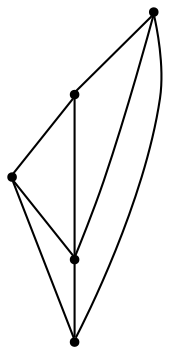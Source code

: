 graph {
  node [shape=point,comment="{\"directed\":false,\"doi\":\"10.1007/3-540-36151-0_16\",\"figure\":\"4 (3)\"}"]

  v0 [pos="1264.8333231608074,552.6666768391926"]
  v1 [pos="1264.8333231608074,506.41677856445307"]
  v2 [pos="1264.8333231608074,460.1666259765624"]
  v3 [pos="1264.8333231608076,413.6667378743489"]
  v4 [pos="1264.8333231608074,599.1665649414062"]

  v0 -- v3 [id="-1",pos="1264.8333231608074,552.6666768391926 1357.5249989827475,475.5209732055663 1357.5249989827475,475.5209732055663 1357.5249989827475,475.5209732055663 1264.8333231608076,413.6667378743489 1264.8333231608076,413.6667378743489 1264.8333231608076,413.6667378743489"]
  v4 -- v2 [id="-2",pos="1264.8333231608074,599.1665649414062 1172.158432006836,537.308260599772 1172.158432006836,537.308260599772 1172.158432006836,537.308260599772 1264.8333231608074,460.1666259765624 1264.8333231608074,460.1666259765624 1264.8333231608074,460.1666259765624"]
  v1 -- v3 [id="-3",pos="1264.8333231608074,506.41677856445307 1311.1834208170574,460.07094065348304 1311.1834208170574,460.07094065348304 1311.1834208170574,460.07094065348304 1264.8333231608076,413.6667378743489 1264.8333231608076,413.6667378743489 1264.8333231608076,413.6667378743489"]
  v3 -- v2 [id="-19",pos="1264.8333231608076,413.6667378743489 1264.8333231608074,460.1666259765624 1264.8333231608074,460.1666259765624 1264.8333231608074,460.1666259765624"]
  v1 -- v0 [id="-28",pos="1264.8333231608074,506.41677856445307 1264.8333231608074,552.6666768391926 1264.8333231608074,552.6666768391926 1264.8333231608074,552.6666768391926"]
  v1 -- v4 [id="-29",pos="1264.8333231608074,506.41677856445307 1218.5000101725261,552.7541287740071 1218.5000101725261,552.7541287740071 1218.5000101725261,552.7541287740071 1264.8333231608074,599.1665649414062 1264.8333231608074,599.1665649414062 1264.8333231608074,599.1665649414062"]
  v2 -- v1 [id="-31",pos="1264.8333231608074,460.1666259765624 1264.8333231608074,506.41677856445307 1264.8333231608074,506.41677856445307 1264.8333231608074,506.41677856445307"]
  v0 -- v4 [id="-34",pos="1264.8333231608074,552.6666768391926 1264.8333231608074,599.1665649414062 1264.8333231608074,599.1665649414062 1264.8333231608074,599.1665649414062"]
}